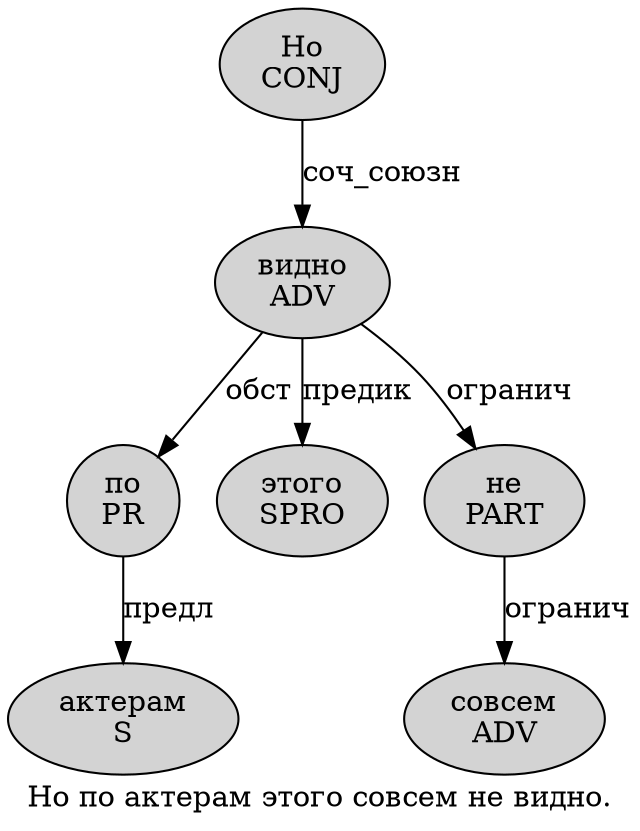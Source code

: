 digraph SENTENCE_783 {
	graph [label="Но по актерам этого совсем не видно."]
	node [style=filled]
		0 [label="Но
CONJ" color="" fillcolor=lightgray penwidth=1 shape=ellipse]
		1 [label="по
PR" color="" fillcolor=lightgray penwidth=1 shape=ellipse]
		2 [label="актерам
S" color="" fillcolor=lightgray penwidth=1 shape=ellipse]
		3 [label="этого
SPRO" color="" fillcolor=lightgray penwidth=1 shape=ellipse]
		4 [label="совсем
ADV" color="" fillcolor=lightgray penwidth=1 shape=ellipse]
		5 [label="не
PART" color="" fillcolor=lightgray penwidth=1 shape=ellipse]
		6 [label="видно
ADV" color="" fillcolor=lightgray penwidth=1 shape=ellipse]
			0 -> 6 [label="соч_союзн"]
			6 -> 1 [label="обст"]
			6 -> 3 [label="предик"]
			6 -> 5 [label="огранич"]
			5 -> 4 [label="огранич"]
			1 -> 2 [label="предл"]
}